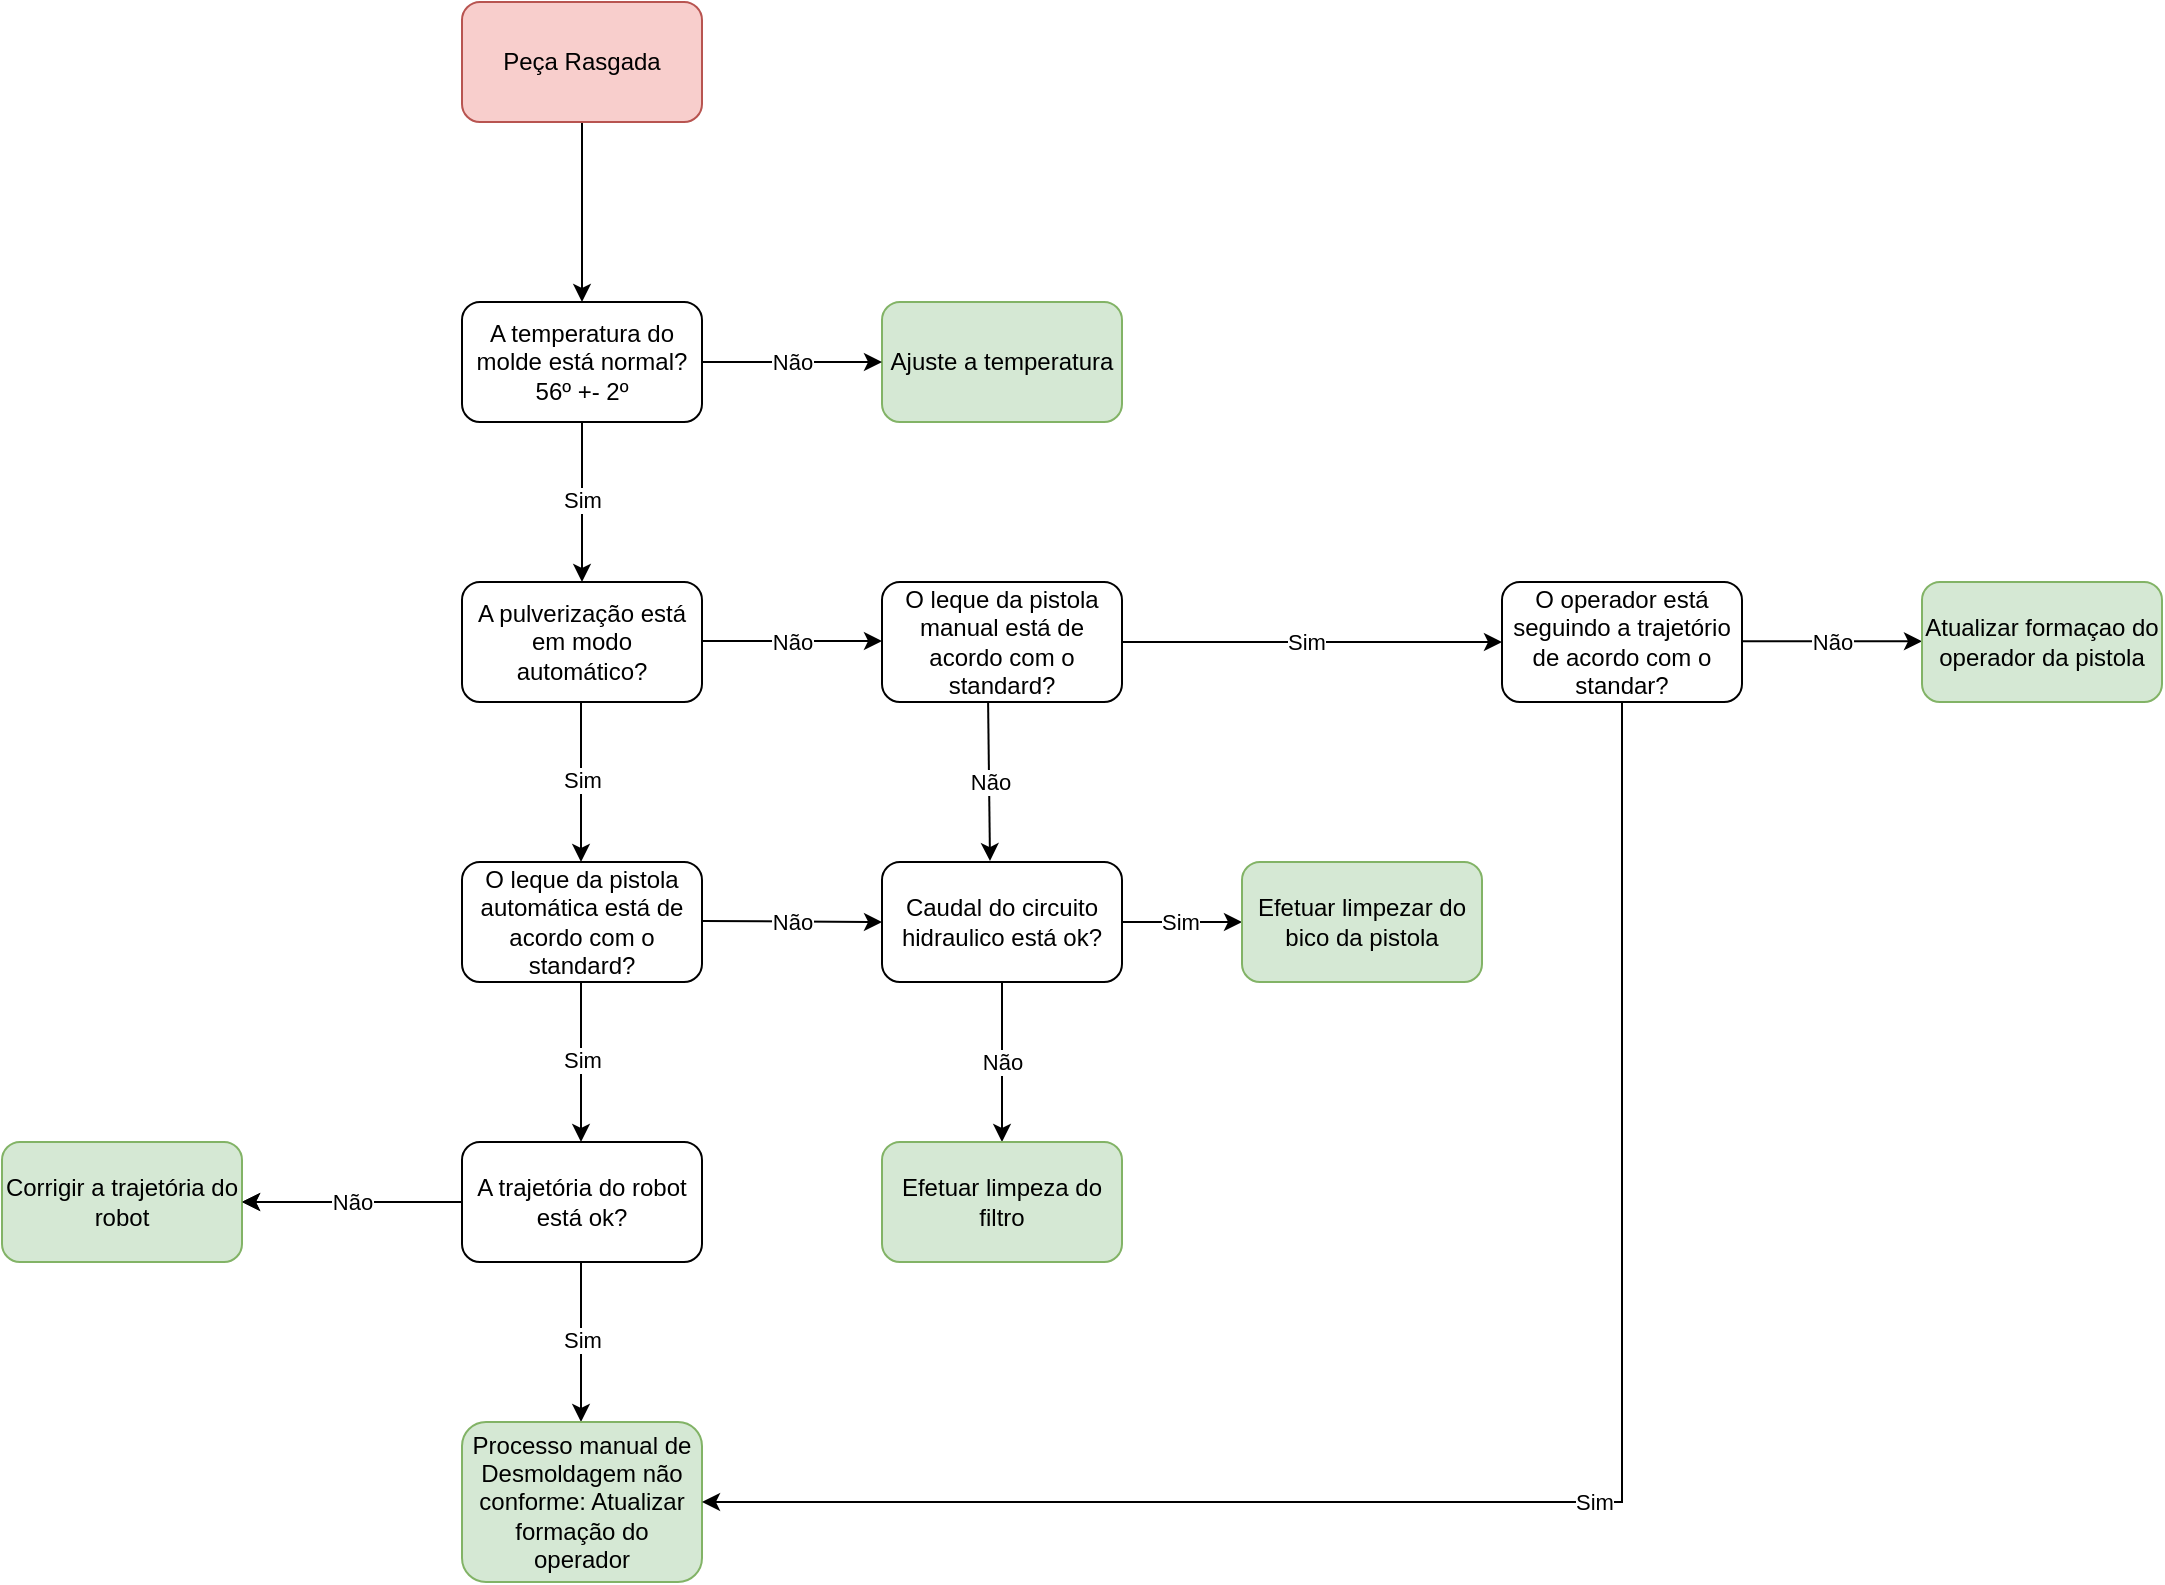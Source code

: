 <mxfile version="20.5.1" type="device"><diagram id="1_ujzWWYkefPuZPYjaZi" name="Página-1"><mxGraphModel dx="6152" dy="3108" grid="0" gridSize="10" guides="1" tooltips="1" connect="1" arrows="1" fold="1" page="0" pageScale="1" pageWidth="827" pageHeight="1169" math="0" shadow="0"><root><mxCell id="0"/><mxCell id="1" parent="0"/><mxCell id="Jigd8hQ_QiRELI1H0pyp-6" style="edgeStyle=orthogonalEdgeStyle;rounded=0;orthogonalLoop=1;jettySize=auto;html=1;exitX=0.5;exitY=1;exitDx=0;exitDy=0;entryX=0.5;entryY=0;entryDx=0;entryDy=0;" parent="1" source="Jigd8hQ_QiRELI1H0pyp-1" target="Jigd8hQ_QiRELI1H0pyp-2" edge="1"><mxGeometry relative="1" as="geometry"/></mxCell><mxCell id="Jigd8hQ_QiRELI1H0pyp-1" value="Peça Rasgada" style="rounded=1;whiteSpace=wrap;html=1;fillColor=#f8cecc;strokeColor=#b85450;" parent="1" vertex="1"><mxGeometry x="600" y="70" width="120" height="60" as="geometry"/></mxCell><mxCell id="Jigd8hQ_QiRELI1H0pyp-2" value="A temperatura do molde está normal? 56º +- 2º" style="rounded=1;whiteSpace=wrap;html=1;" parent="1" vertex="1"><mxGeometry x="600" y="220" width="120" height="60" as="geometry"/></mxCell><mxCell id="Jigd8hQ_QiRELI1H0pyp-3" value="A pulverização está em modo automático?" style="rounded=1;whiteSpace=wrap;html=1;" parent="1" vertex="1"><mxGeometry x="600" y="360" width="120" height="60" as="geometry"/></mxCell><mxCell id="Jigd8hQ_QiRELI1H0pyp-4" value="Ajuste a temperatura" style="rounded=1;whiteSpace=wrap;html=1;fillColor=#d5e8d4;strokeColor=#82b366;" parent="1" vertex="1"><mxGeometry x="810" y="220" width="120" height="60" as="geometry"/></mxCell><mxCell id="Jigd8hQ_QiRELI1H0pyp-7" value="Não" style="endArrow=classic;html=1;rounded=0;exitX=1;exitY=0.5;exitDx=0;exitDy=0;entryX=0;entryY=0.5;entryDx=0;entryDy=0;" parent="1" source="Jigd8hQ_QiRELI1H0pyp-2" target="Jigd8hQ_QiRELI1H0pyp-4" edge="1"><mxGeometry width="50" height="50" relative="1" as="geometry"><mxPoint x="660" y="410" as="sourcePoint"/><mxPoint x="710" y="360" as="targetPoint"/><Array as="points"/></mxGeometry></mxCell><mxCell id="Jigd8hQ_QiRELI1H0pyp-8" value="" style="endArrow=classic;html=1;rounded=0;exitX=0.5;exitY=1;exitDx=0;exitDy=0;entryX=0.5;entryY=0;entryDx=0;entryDy=0;" parent="1" source="Jigd8hQ_QiRELI1H0pyp-2" target="Jigd8hQ_QiRELI1H0pyp-3" edge="1"><mxGeometry width="50" height="50" relative="1" as="geometry"><mxPoint x="640" y="330" as="sourcePoint"/><mxPoint x="690" y="280" as="targetPoint"/></mxGeometry></mxCell><mxCell id="Jigd8hQ_QiRELI1H0pyp-9" value="Sim" style="edgeLabel;html=1;align=center;verticalAlign=middle;resizable=0;points=[];" parent="Jigd8hQ_QiRELI1H0pyp-8" vertex="1" connectable="0"><mxGeometry x="-0.037" relative="1" as="geometry"><mxPoint as="offset"/></mxGeometry></mxCell><mxCell id="Jigd8hQ_QiRELI1H0pyp-10" value="" style="endArrow=classic;html=1;rounded=0;exitX=0.5;exitY=1;exitDx=0;exitDy=0;entryX=0.5;entryY=0;entryDx=0;entryDy=0;" parent="1" edge="1"><mxGeometry width="50" height="50" relative="1" as="geometry"><mxPoint x="659.5" y="420" as="sourcePoint"/><mxPoint x="659.5" y="500" as="targetPoint"/></mxGeometry></mxCell><mxCell id="Jigd8hQ_QiRELI1H0pyp-11" value="Sim" style="edgeLabel;html=1;align=center;verticalAlign=middle;resizable=0;points=[];" parent="Jigd8hQ_QiRELI1H0pyp-10" vertex="1" connectable="0"><mxGeometry x="-0.037" relative="1" as="geometry"><mxPoint as="offset"/></mxGeometry></mxCell><mxCell id="Jigd8hQ_QiRELI1H0pyp-12" value="Não" style="endArrow=classic;html=1;rounded=0;exitX=1;exitY=0.5;exitDx=0;exitDy=0;entryX=0;entryY=0.5;entryDx=0;entryDy=0;" parent="1" edge="1"><mxGeometry width="50" height="50" relative="1" as="geometry"><mxPoint x="720" y="389.5" as="sourcePoint"/><mxPoint x="810" y="389.5" as="targetPoint"/><Array as="points"/></mxGeometry></mxCell><mxCell id="Jigd8hQ_QiRELI1H0pyp-13" value="O leque da pistola automática está de acordo com o standard?" style="rounded=1;whiteSpace=wrap;html=1;" parent="1" vertex="1"><mxGeometry x="600" y="500" width="120" height="60" as="geometry"/></mxCell><mxCell id="Jigd8hQ_QiRELI1H0pyp-14" value="O leque da pistola manual está de acordo com o standard?" style="rounded=1;whiteSpace=wrap;html=1;" parent="1" vertex="1"><mxGeometry x="810" y="360" width="120" height="60" as="geometry"/></mxCell><mxCell id="Jigd8hQ_QiRELI1H0pyp-15" value="" style="endArrow=classic;html=1;rounded=0;exitX=0.5;exitY=1;exitDx=0;exitDy=0;entryX=0.5;entryY=0;entryDx=0;entryDy=0;" parent="1" edge="1"><mxGeometry width="50" height="50" relative="1" as="geometry"><mxPoint x="659.5" y="560" as="sourcePoint"/><mxPoint x="659.5" y="640" as="targetPoint"/></mxGeometry></mxCell><mxCell id="Jigd8hQ_QiRELI1H0pyp-16" value="Sim" style="edgeLabel;html=1;align=center;verticalAlign=middle;resizable=0;points=[];" parent="Jigd8hQ_QiRELI1H0pyp-15" vertex="1" connectable="0"><mxGeometry x="-0.037" relative="1" as="geometry"><mxPoint as="offset"/></mxGeometry></mxCell><mxCell id="kVYkwAmxD_MA-JEfFpQI-4" value="" style="edgeStyle=orthogonalEdgeStyle;rounded=0;orthogonalLoop=1;jettySize=auto;html=1;" parent="1" source="Jigd8hQ_QiRELI1H0pyp-17" target="Jigd8hQ_QiRELI1H0pyp-29" edge="1"><mxGeometry relative="1" as="geometry"/></mxCell><mxCell id="Jigd8hQ_QiRELI1H0pyp-17" value="A trajetória do robot está ok?" style="rounded=1;whiteSpace=wrap;html=1;" parent="1" vertex="1"><mxGeometry x="600" y="640" width="120" height="60" as="geometry"/></mxCell><mxCell id="Jigd8hQ_QiRELI1H0pyp-18" value="Não" style="endArrow=classic;html=1;rounded=0;exitX=1;exitY=0.5;exitDx=0;exitDy=0;entryX=0;entryY=0.5;entryDx=0;entryDy=0;" parent="1" target="Jigd8hQ_QiRELI1H0pyp-20" edge="1"><mxGeometry width="50" height="50" relative="1" as="geometry"><mxPoint x="720" y="529.5" as="sourcePoint"/><mxPoint x="810" y="529.5" as="targetPoint"/><Array as="points"/></mxGeometry></mxCell><mxCell id="Jigd8hQ_QiRELI1H0pyp-20" value="Caudal do circuito hidraulico está ok?" style="rounded=1;whiteSpace=wrap;html=1;" parent="1" vertex="1"><mxGeometry x="810" y="500" width="120" height="60" as="geometry"/></mxCell><mxCell id="Jigd8hQ_QiRELI1H0pyp-21" value="" style="endArrow=classic;html=1;rounded=0;exitX=1;exitY=0.5;exitDx=0;exitDy=0;entryX=0;entryY=0.5;entryDx=0;entryDy=0;" parent="1" source="Jigd8hQ_QiRELI1H0pyp-20" target="Jigd8hQ_QiRELI1H0pyp-23" edge="1"><mxGeometry width="50" height="50" relative="1" as="geometry"><mxPoint x="1150" y="530" as="sourcePoint"/><mxPoint x="1210" y="530" as="targetPoint"/></mxGeometry></mxCell><mxCell id="Jigd8hQ_QiRELI1H0pyp-22" value="Sim" style="edgeLabel;html=1;align=center;verticalAlign=middle;resizable=0;points=[];rotation=0;" parent="Jigd8hQ_QiRELI1H0pyp-21" vertex="1" connectable="0"><mxGeometry x="-0.037" relative="1" as="geometry"><mxPoint as="offset"/></mxGeometry></mxCell><mxCell id="Jigd8hQ_QiRELI1H0pyp-23" value="Efetuar limpezar do bico da pistola" style="rounded=1;whiteSpace=wrap;html=1;fillColor=#d5e8d4;strokeColor=#82b366;" parent="1" vertex="1"><mxGeometry x="990" y="500" width="120" height="60" as="geometry"/></mxCell><mxCell id="Jigd8hQ_QiRELI1H0pyp-24" value="Não" style="endArrow=classic;html=1;rounded=0;exitX=0.5;exitY=1;exitDx=0;exitDy=0;entryX=0.5;entryY=0;entryDx=0;entryDy=0;" parent="1" source="Jigd8hQ_QiRELI1H0pyp-20" target="Jigd8hQ_QiRELI1H0pyp-25" edge="1"><mxGeometry width="50" height="50" relative="1" as="geometry"><mxPoint x="920" y="539.5" as="sourcePoint"/><mxPoint x="864" y="630" as="targetPoint"/><Array as="points"/></mxGeometry></mxCell><mxCell id="Jigd8hQ_QiRELI1H0pyp-25" value="Efetuar limpeza do filtro" style="rounded=1;whiteSpace=wrap;html=1;fillColor=#d5e8d4;strokeColor=#82b366;" parent="1" vertex="1"><mxGeometry x="810" y="640" width="120" height="60" as="geometry"/></mxCell><mxCell id="Jigd8hQ_QiRELI1H0pyp-26" value="" style="endArrow=classic;html=1;rounded=0;exitX=0.5;exitY=1;exitDx=0;exitDy=0;entryX=0.5;entryY=0;entryDx=0;entryDy=0;" parent="1" edge="1"><mxGeometry width="50" height="50" relative="1" as="geometry"><mxPoint x="659.5" y="700" as="sourcePoint"/><mxPoint x="659.5" y="780" as="targetPoint"/></mxGeometry></mxCell><mxCell id="Jigd8hQ_QiRELI1H0pyp-27" value="Sim" style="edgeLabel;html=1;align=center;verticalAlign=middle;resizable=0;points=[];" parent="Jigd8hQ_QiRELI1H0pyp-26" vertex="1" connectable="0"><mxGeometry x="-0.037" relative="1" as="geometry"><mxPoint as="offset"/></mxGeometry></mxCell><mxCell id="Jigd8hQ_QiRELI1H0pyp-28" value="Não" style="endArrow=classic;html=1;rounded=0;exitX=1;exitY=0.5;exitDx=0;exitDy=0;entryX=0;entryY=0.5;entryDx=0;entryDy=0;" parent="1" edge="1"><mxGeometry width="50" height="50" relative="1" as="geometry"><mxPoint x="1240" y="389.63" as="sourcePoint"/><mxPoint x="1330" y="389.63" as="targetPoint"/><Array as="points"/></mxGeometry></mxCell><mxCell id="Jigd8hQ_QiRELI1H0pyp-29" value="Corrigir a trajetória do robot" style="rounded=1;whiteSpace=wrap;html=1;fillColor=#d5e8d4;strokeColor=#82b366;" parent="1" vertex="1"><mxGeometry x="370" y="640" width="120" height="60" as="geometry"/></mxCell><mxCell id="Jigd8hQ_QiRELI1H0pyp-30" value="Processo manual de Desmoldagem não conforme: Atualizar formação do operador" style="rounded=1;whiteSpace=wrap;html=1;fillColor=#d5e8d4;strokeColor=#82b366;" parent="1" vertex="1"><mxGeometry x="600" y="780" width="120" height="80" as="geometry"/></mxCell><mxCell id="Jigd8hQ_QiRELI1H0pyp-32" value="" style="endArrow=classic;html=1;rounded=0;exitX=1;exitY=0.5;exitDx=0;exitDy=0;entryX=0;entryY=0.5;entryDx=0;entryDy=0;" parent="1" source="Jigd8hQ_QiRELI1H0pyp-14" target="Jigd8hQ_QiRELI1H0pyp-34" edge="1"><mxGeometry width="50" height="50" relative="1" as="geometry"><mxPoint x="1170" y="300" as="sourcePoint"/><mxPoint x="1050" y="390" as="targetPoint"/></mxGeometry></mxCell><mxCell id="Jigd8hQ_QiRELI1H0pyp-33" value="Sim" style="edgeLabel;html=1;align=center;verticalAlign=middle;resizable=0;points=[];" parent="Jigd8hQ_QiRELI1H0pyp-32" vertex="1" connectable="0"><mxGeometry x="-0.037" relative="1" as="geometry"><mxPoint as="offset"/></mxGeometry></mxCell><mxCell id="Jigd8hQ_QiRELI1H0pyp-34" value="O operador está seguindo a trajetório de acordo com o standar?" style="rounded=1;whiteSpace=wrap;html=1;" parent="1" vertex="1"><mxGeometry x="1120" y="360" width="120" height="60" as="geometry"/></mxCell><mxCell id="Jigd8hQ_QiRELI1H0pyp-35" value="Não" style="endArrow=classic;html=1;rounded=0;exitX=0.442;exitY=0.992;exitDx=0;exitDy=0;entryX=0.45;entryY=-0.008;entryDx=0;entryDy=0;exitPerimeter=0;entryPerimeter=0;" parent="1" source="Jigd8hQ_QiRELI1H0pyp-14" target="Jigd8hQ_QiRELI1H0pyp-20" edge="1"><mxGeometry width="50" height="50" relative="1" as="geometry"><mxPoint x="840" y="460" as="sourcePoint"/><mxPoint x="930" y="460" as="targetPoint"/><Array as="points"/></mxGeometry></mxCell><mxCell id="Jigd8hQ_QiRELI1H0pyp-36" value="Não" style="endArrow=classic;html=1;rounded=0;entryX=1;entryY=0.5;entryDx=0;entryDy=0;" parent="1" target="Jigd8hQ_QiRELI1H0pyp-29" edge="1"><mxGeometry width="50" height="50" relative="1" as="geometry"><mxPoint x="600" y="670" as="sourcePoint"/><mxPoint x="810" y="669.63" as="targetPoint"/><Array as="points"><mxPoint x="500" y="670"/></Array></mxGeometry></mxCell><mxCell id="Jigd8hQ_QiRELI1H0pyp-37" value="Atualizar formaçao do operador da pistola" style="rounded=1;whiteSpace=wrap;html=1;fillColor=#d5e8d4;strokeColor=#82b366;" parent="1" vertex="1"><mxGeometry x="1330" y="360" width="120" height="60" as="geometry"/></mxCell><mxCell id="Jigd8hQ_QiRELI1H0pyp-39" value="" style="endArrow=classic;html=1;rounded=0;exitX=0.5;exitY=1;exitDx=0;exitDy=0;entryX=1;entryY=0.5;entryDx=0;entryDy=0;" parent="1" source="Jigd8hQ_QiRELI1H0pyp-34" target="Jigd8hQ_QiRELI1H0pyp-30" edge="1"><mxGeometry width="50" height="50" relative="1" as="geometry"><mxPoint x="1110" y="440.0" as="sourcePoint"/><mxPoint x="1200" y="640" as="targetPoint"/><Array as="points"><mxPoint x="1180" y="820"/></Array></mxGeometry></mxCell><mxCell id="Jigd8hQ_QiRELI1H0pyp-40" value="Sim" style="edgeLabel;html=1;align=center;verticalAlign=middle;resizable=0;points=[];" parent="Jigd8hQ_QiRELI1H0pyp-39" vertex="1" connectable="0"><mxGeometry x="-0.037" relative="1" as="geometry"><mxPoint as="offset"/></mxGeometry></mxCell></root></mxGraphModel></diagram></mxfile>